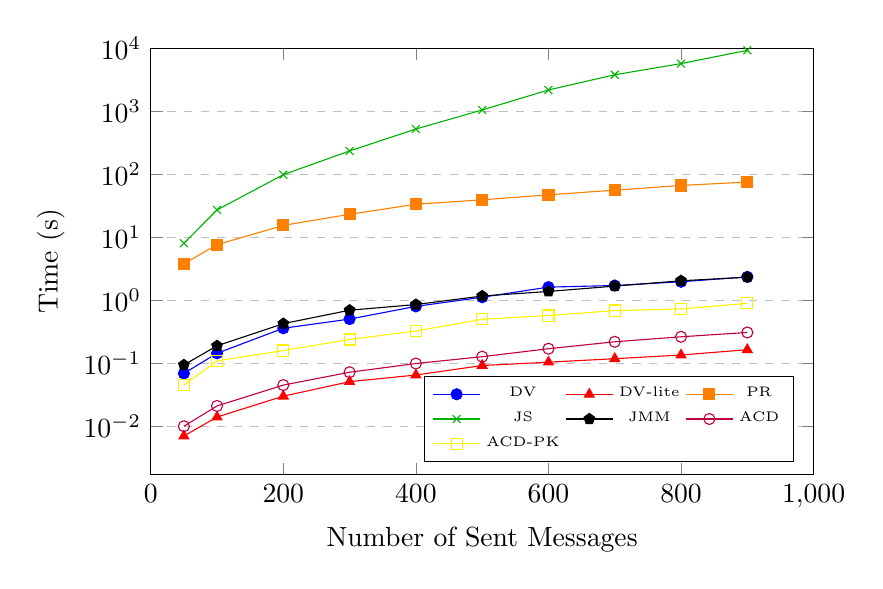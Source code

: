 \begin{tikzpicture}[scale=1]
\begin{axis}[
  ymode=log,
 legend style={font=\tiny, legend columns=3},
  scaled ticks=false,
  xlabel={Number of Sent Messages},
  ylabel={Time (s)},
  xmin=0, xmax=1000,
  ymax=10000,
  xtick={0,200,400,600,800,1000},
  ytick={0.01,0.1,1,10,100,1000,10000},
  legend pos=south east,
  ymajorgrids=true,
  xminorticks=false,
  yminorticks=false,
  grid style=dashed,
  height=7cm,
  width=10cm,
]
 
\addplot[color=blue,mark=*]
   coordinates {
  (50,0.069)(100,0.144)(200,0.359)(300,0.502)(400,0.798)(500,1.116)(600,1.614)
  (700,1.712)(800,1.965)(900,2.344)
  };

\addplot[color=red,mark=triangle*]
  coordinates {
  (50,0.007)(100,0.014)(200,0.03)(300,0.051)(400,0.065)(500,0.092)
  (600,0.104)(700,0.118)(800,0.135)(900,0.164)
  };

\addplot[color=orange,mark=square*]
  coordinates {
  (50,3.8)(100,7.6)(200,15.4)(300,23.1)(400,33.4)(500,39.2)
  (600,47.1)(700,55.8)(800,66.3)(900,75.1)
  };

\addplot[color=black!30!green,mark=x]
  coordinates {
  (50,8.024)(100,27.096)(200,98.210)(300,233.751)(400,521.110)(500,1044.091)
  (600,2168.099)(700,3783.724)(800,5688.493)(900,9235.921)
  };

\addplot[color=black,mark=pentagon*]
  coordinates {
  (50,0.094)(100,0.189)(200,0.425)(300,0.694)(400,0.854)(500,1.166)
  (600,1.377)(700,1.675)(800,2.036)(900,2.319)
  };

\addplot[color=purple,mark=o]
  coordinates {
  (50,0.01)(100,0.021)(200,0.045)(300,0.072)(400,0.099)(500,0.127)
  (600,0.170)(700,0.219)(800,0.263)(900,0.308)
  };

\addplot[color=yellow,mark=square]
  coordinates {
  (50,0.045)(100,0.109)(200,0.159)(300,0.238)(400,0.325)(500,0.498)
  (600,0.571)(700,0.685)(800,0.727)(900,0.891)
  };

  \legend{DV,DV-lite,PR,JS,JMM,ACD,ACD-PK}
 
\end{axis}
\end{tikzpicture}